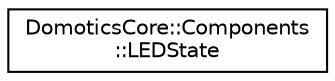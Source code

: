 digraph "Graphical Class Hierarchy"
{
 // LATEX_PDF_SIZE
  edge [fontname="Helvetica",fontsize="10",labelfontname="Helvetica",labelfontsize="10"];
  node [fontname="Helvetica",fontsize="10",shape=record];
  rankdir="LR";
  Node0 [label="DomoticsCore::Components\l::LEDState",height=0.2,width=0.4,color="black", fillcolor="white", style="filled",URL="$structDomoticsCore_1_1Components_1_1LEDState.html",tooltip=" "];
}
